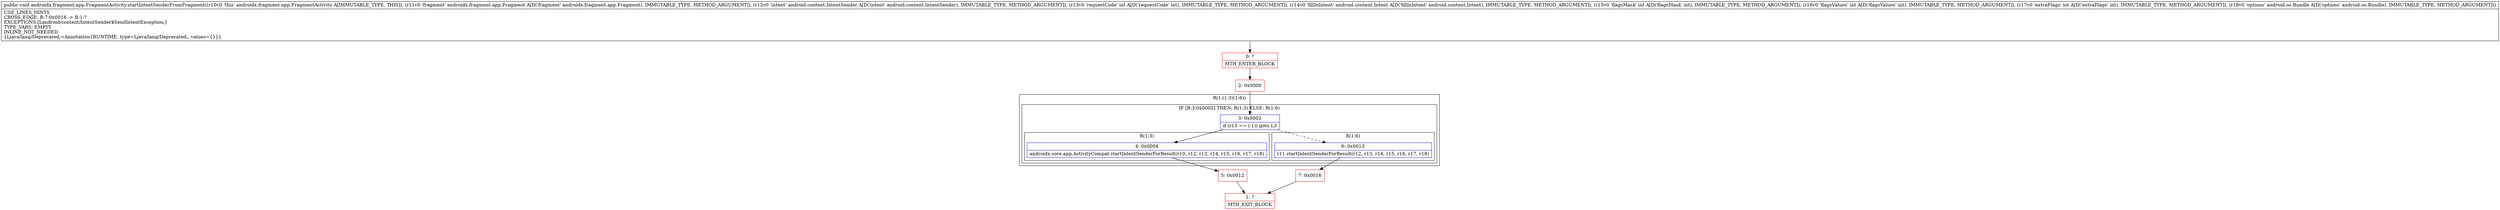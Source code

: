 digraph "CFG forandroidx.fragment.app.FragmentActivity.startIntentSenderFromFragment(Landroidx\/fragment\/app\/Fragment;Landroid\/content\/IntentSender;ILandroid\/content\/Intent;IIILandroid\/os\/Bundle;)V" {
subgraph cluster_Region_1815100679 {
label = "R(1:(1:3)(1:6))";
node [shape=record,color=blue];
subgraph cluster_IfRegion_1559948215 {
label = "IF [B:3:0x0002] THEN: R(1:3) ELSE: R(1:6)";
node [shape=record,color=blue];
Node_3 [shape=record,label="{3\:\ 0x0002|if (r13 == (\-1)) goto L3\l}"];
subgraph cluster_Region_1530060201 {
label = "R(1:3)";
node [shape=record,color=blue];
Node_4 [shape=record,label="{4\:\ 0x0004|androidx.core.app.ActivityCompat.startIntentSenderForResult(r10, r12, r13, r14, r15, r16, r17, r18)\l}"];
}
subgraph cluster_Region_434387994 {
label = "R(1:6)";
node [shape=record,color=blue];
Node_6 [shape=record,label="{6\:\ 0x0013|r11.startIntentSenderForResult(r12, r13, r14, r15, r16, r17, r18)\l}"];
}
}
}
Node_0 [shape=record,color=red,label="{0\:\ ?|MTH_ENTER_BLOCK\l}"];
Node_2 [shape=record,color=red,label="{2\:\ 0x0000}"];
Node_5 [shape=record,color=red,label="{5\:\ 0x0012}"];
Node_1 [shape=record,color=red,label="{1\:\ ?|MTH_EXIT_BLOCK\l}"];
Node_7 [shape=record,color=red,label="{7\:\ 0x0016}"];
MethodNode[shape=record,label="{public void androidx.fragment.app.FragmentActivity.startIntentSenderFromFragment((r10v0 'this' androidx.fragment.app.FragmentActivity A[IMMUTABLE_TYPE, THIS]), (r11v0 'fragment' androidx.fragment.app.Fragment A[D('fragment' androidx.fragment.app.Fragment), IMMUTABLE_TYPE, METHOD_ARGUMENT]), (r12v0 'intent' android.content.IntentSender A[D('intent' android.content.IntentSender), IMMUTABLE_TYPE, METHOD_ARGUMENT]), (r13v0 'requestCode' int A[D('requestCode' int), IMMUTABLE_TYPE, METHOD_ARGUMENT]), (r14v0 'fillInIntent' android.content.Intent A[D('fillInIntent' android.content.Intent), IMMUTABLE_TYPE, METHOD_ARGUMENT]), (r15v0 'flagsMask' int A[D('flagsMask' int), IMMUTABLE_TYPE, METHOD_ARGUMENT]), (r16v0 'flagsValues' int A[D('flagsValues' int), IMMUTABLE_TYPE, METHOD_ARGUMENT]), (r17v0 'extraFlags' int A[D('extraFlags' int), IMMUTABLE_TYPE, METHOD_ARGUMENT]), (r18v0 'options' android.os.Bundle A[D('options' android.os.Bundle), IMMUTABLE_TYPE, METHOD_ARGUMENT]))  | USE_LINES_HINTS\lCROSS_EDGE: B:7:0x0016 \-\> B:1:?\lEXCEPTIONS:[Landroid\/content\/IntentSender$SendIntentException;]\lTYPE_VARS: EMPTY\lINLINE_NOT_NEEDED\l\{Ljava\/lang\/Deprecated;=Annotation\{RUNTIME, type=Ljava\/lang\/Deprecated;, values=\{\}\}\}\l}"];
MethodNode -> Node_0;Node_3 -> Node_4;
Node_3 -> Node_6[style=dashed];
Node_4 -> Node_5;
Node_6 -> Node_7;
Node_0 -> Node_2;
Node_2 -> Node_3;
Node_5 -> Node_1;
Node_7 -> Node_1;
}

